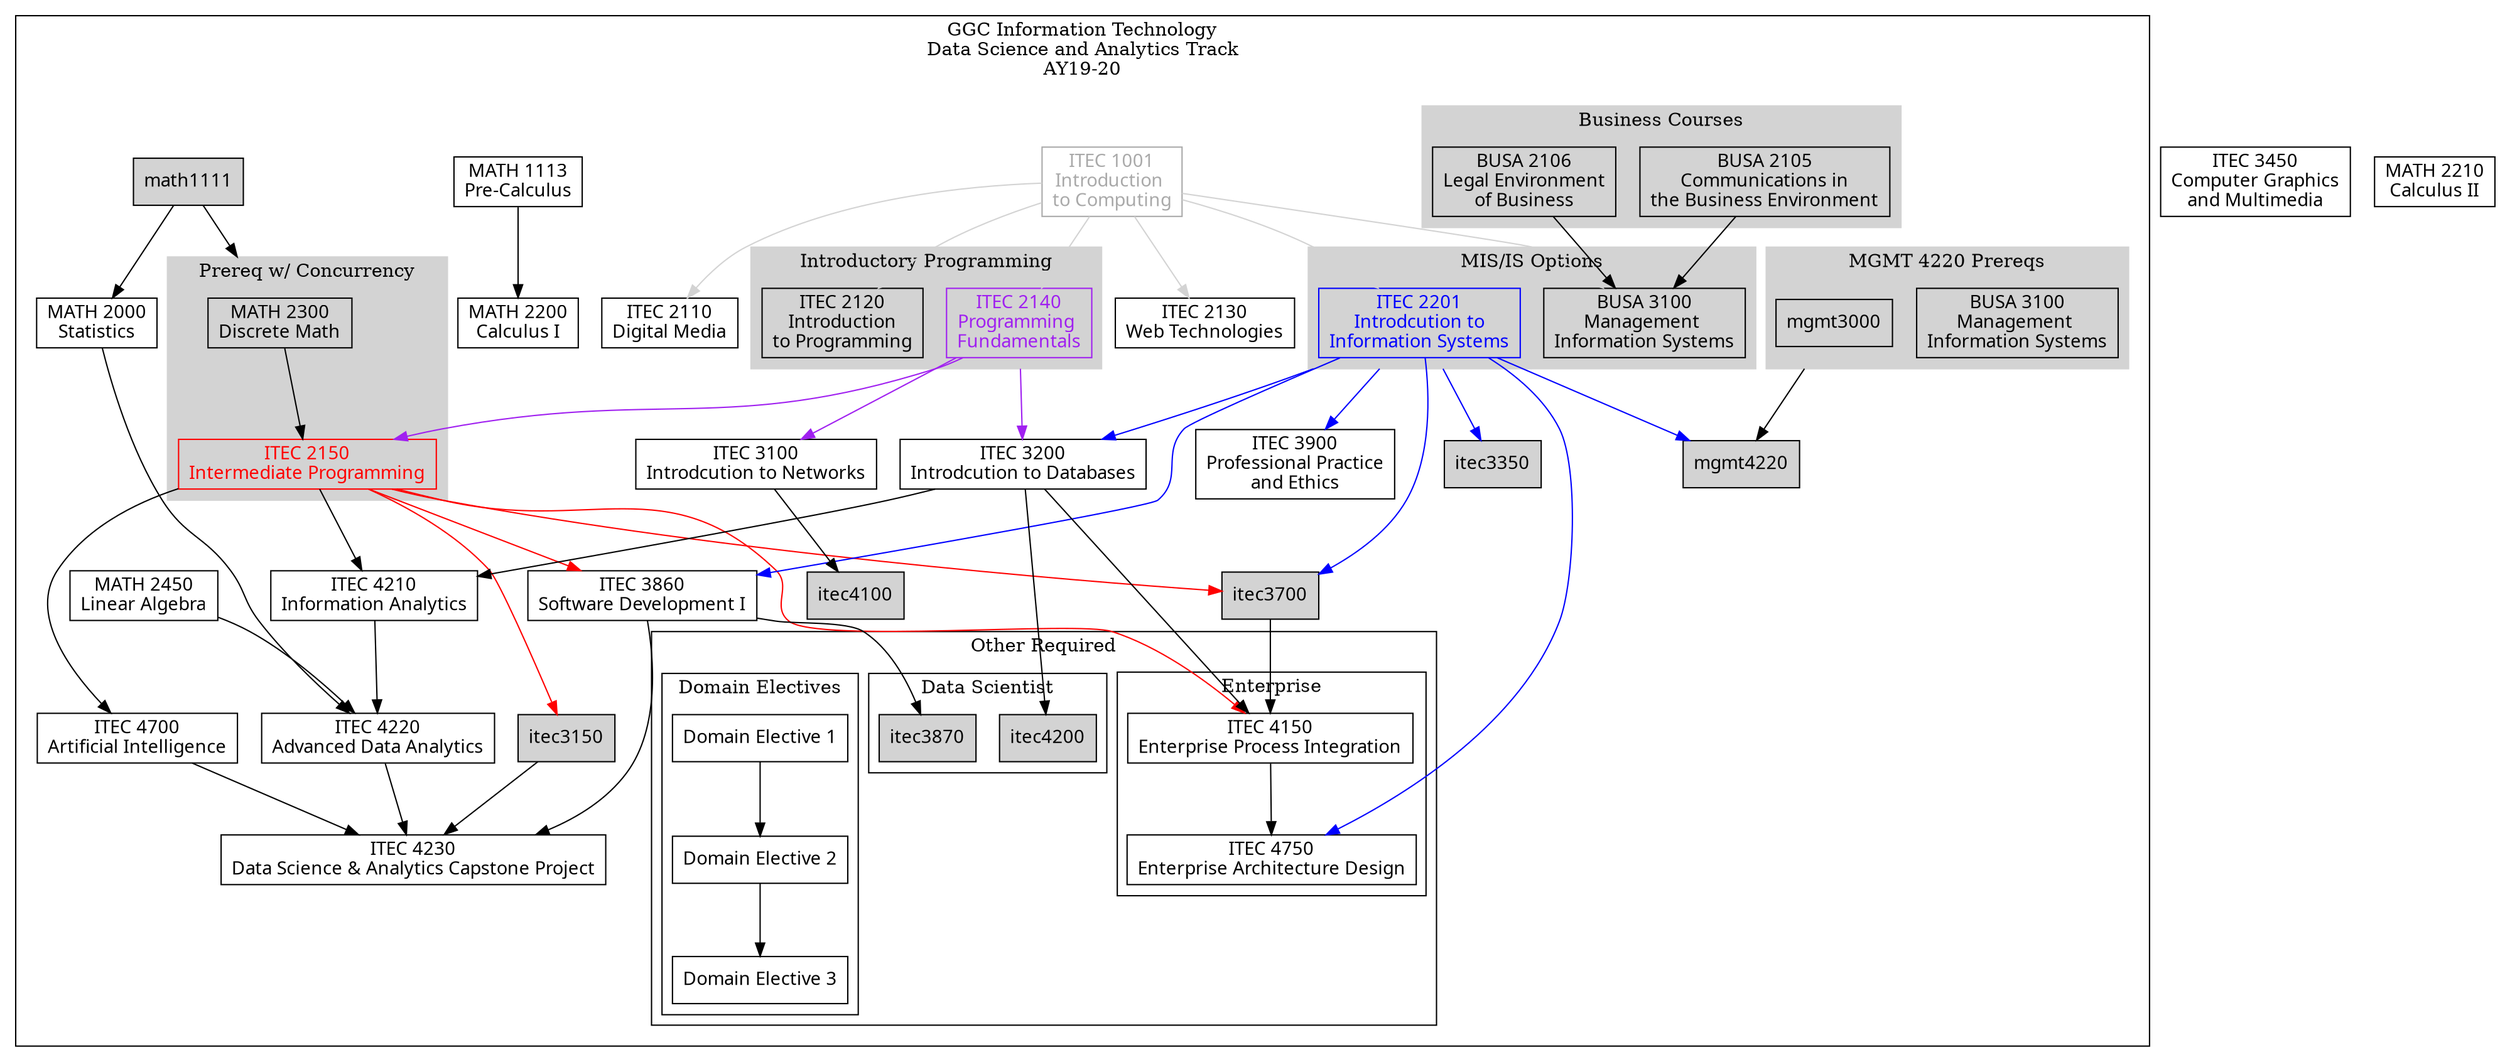 digraph G {

    node [shape = record, fontname="Sans serif" fontsize="14"];
    compound = true //  needed to link clusters and nodes
    splines = true
    ranksep=0.75

    // itec1001[label = "ITEC 1001\nIntroduction \nto Computing" color=darkgray fontcolor=darkgray]
    // itec2110[label = "ITEC 2110\nDigital Media"]
    // itec2120[label = "ITEC 2120\nIntroduction\nto Programming"]
    // itec2130[label = "ITEC 2130\nWeb Technologies"]
    // itec2140[label = "ITEC 2140\nProgramming \nFundamentals" color=purple fontcolor=purple]
    // itec2150[label = "ITEC 2150\nIntermediate Programming" color=red fontcolor=red]
    // itec3150[label = "ITEC 3150\nAdvanced Programming"]
    // itec2201[label = "ITEC 2201\nIntrodcution to\nInformation Systems" color=blue fontcolor=blue]
    // itec3100[label = "ITEC 3100\nIntrodcution to Networks"]
    // itec3200[label = "ITEC 3200\nIntrodcution to Databases"]
    // // itec3300[label = "ITEC 3300\nInformation Security"]
    // itec3350[label = "ITEC 3350\nDigital Commerce"]
    // // itec3450[label = "ITEC 3450\nComputer Graphics\nand Multimedia"]
    // // itec3600[label = "ITEC 3600\nOperating Systems"]
    // itec3700[label = "ITEC 3700\nSystems Analysis\nand Design"]
    // itec3860[label = "ITEC 3860\nSoftware Development I"]
    // itec3870[label = "ITEC 3870\nSoftware Development II"]
    // itec3900[label = "ITEC 3900\nProfessional Practice\nand Ethics"]
    // itec4100[label = "ITEC 4100\nAdvanced Networks"]
    // itec4150[label = "ITEC 4150\nEnterprise Process Integration"]
    // itec4200[label = "ITEC 4200\nAdvanced Databases"]
    // itec4210[label = "ITEC 4210\nInformation Analytics"]
    // itec4220[label = "ITEC 4220\nAdvanced Data Analytics"]
    // itec4230[label = "ITEC 4230\nData Science & Analytics Capstone Project"]
    // // itec4260[label = "ITEC 4260\nSoftware Testing and QA"]
    // // itec4320[label = "ITEC 4320\nInternet Security"]
    // // itec4330[label = "ITEC 4330\nSystems Administration"]
    // itec4750[label = "ITEC 4750\nEnterprise Architecture Design"]
    // // itec4810[label = "ITEC 4810\nIT Project I"]
    // // itec4860[label = "ITEC 4860\nSoftware Development\nProject"]
    // // itec4450[label = "ITEC 4450\nWeb Development"]
    // // itec4550[label = "ITEC 4550\nMobile Application\nDevelopment"]
    // // itec4650[label = "ITEC 4650\nGame Development"]
    // // itec4900[label = "ITEC 4900\nInformation Technology Internship"]
    // // stec4500[label = "STEC 4500\nUndergraduate Research"]
    // itec4700[label = "ITEC 4700\nArtificial Intelligence"]
    // // areaF[label = "Area F Completed"]
    // // instructorapproval[label = "Instructor Approval"]

    // // acct2101[label = "ACCT 2101\nIntroduction to Financial Accounting"]
    // // acct2102[label = "ACCT 2102\nIntroduction to Mangerial Accounting"]
    // busa2105[label = "BUSA 2105\nCommunications in\nthe Business Environment"]
    // busa2106[label = "BUSA 2106\nLegal Environment\nof Business"]
    // busa3100[label = "BUSA 3100\nManagement \nInformation Systems"]
    // busb3100[label = "BUSA 3100\nManagement \nInformation Systems"] //  a hack, a copy
    
    // mgmt3000[label = "MGMT 3000\nPrinciples of\nManagement"]
    // mgmt4220[label = "MGMT 4220\nProject Management"]

    // math1111[label = "MATH 1111\nCollege Algebra"]
    // math2300[label = "MATH 2300\nDiscrete Math"]
    // math1113[label = "MATH 1113\nPre-Calculus"]
    // math2000[label = "MATH 2000\nStatistics"]
    // math2200[label = "MATH 2200\nCalculus I"]
    // // math2210[label = "MATH 2210\nCalculus II"]
    // math2450[label = "MATH 2450\nLinear Algebra"]

    // // phys2211k[label = "PHYS 2211K\nPrinciples of\nPhysics I"]
    // // phys2212k[label = "PHYS 2212K\nPrinciples of\nPhysics II"]

    // // biol1107k[label = "BIOL 1107K\nPrinciples of\nBiology I"]
    // // biol1108k[label = "BIOL 1107K\nPrinciples of\nBiology II"]

    // domain1[label = "Domain Elective 1"]
    // domain2[label = "Domain Elective 2"]
    // domain3[label = "Domain Elective 3"]

     // All
    itec1001[label = "ITEC 1001\nIntroduction \nto Computing" color=darkgray fontcolor=darkgray]
    itec2110[label = "ITEC 2110\nDigital Media"]
    itec2120[label = "ITEC 2120\nIntroduction\nto Programming"]
    itec2130[label = "ITEC 2130\nWeb Technologies"]
    itec2140[label = "ITEC 2140\nProgramming \nFundamentals" color=purple fontcolor=purple]
    itec2150[label = "ITEC 2150\nIntermediate Programming" color=red fontcolor=red]
    itec2201[label = "ITEC 2201\nIntrodcution to\nInformation Systems" color=blue fontcolor=blue]
    itec3100[label = "ITEC 3100\nIntrodcution to Networks"]
    itec3200[label = "ITEC 3200\nIntrodcution to Databases"]
    itec3450[label = "ITEC 3450\nComputer Graphics\nand Multimedia"]
    itec3900[label = "ITEC 3900\nProfessional Practice\nand Ethics"]
    busa2105[label = "BUSA 2105\nCommunications in\nthe Business Environment"]
    busa2106[label = "BUSA 2106\nLegal Environment\nof Business"]
    busa3100[label = "BUSA 3100\nManagement \nInformation Systems"]
    math1113[label = "MATH 1113\nPre-Calculus"]
    math2300[label = "MATH 2300\nDiscrete Math"]
    math2000[label = "MATH 2000\nStatistics"]
    math2200[label = "MATH 2200\nCalculus I"]

    // Software Development 
    // itec3150[label = "ITEC 3150\nAdvanced Programming"]
    // itec3700[label = "ITEC 3700\nSystems Analysis\nand Design"]
    // itec3860[label = "ITEC 3860\nSoftware Development I"]
    // itec3870[label = "ITEC 3870\nSoftware Development II"]
    // itec4100[label = "ITEC 4100\nAdvanced Networks"]
    // itec4260[label = "ITEC 4260\nSoftware Testing and QA"]
    // itec4860[label = "ITEC 4860\nSoftware Development\nProject"]
    // itec4450[label = "ITEC 4450\nWeb Development"]
    // itec4550[label = "ITEC 4550\nMobile Application\nDevelopment"]
    // itec4650[label = "ITEC 4650\nGame Development"]
    // math2210[label = "MATH 2210\nCalculus II"]
    // math2450[label = "MATH 2450\nLinear Algebra"]
    // phys2211k[label = "PHYS 2211K\nPrinciples of\nPhysics I"]
    // phys2212k[label = "PHYS 2212K\nPrinciples of\nPhysics II"]
    // biol1107k[label = "BIOL 1107K\nPrinciples of\nBiology I"]
    // biol1108k[label = "BIOL 1107K\nPrinciples of\nBiology II"]

    //Systems and Seurity
    // itec3300[label = "ITEC 3300\nInformation Security"]
    // itec3600[label = "ITEC 3600\nOperating Systems"]
    // itec3700[label = "ITEC 3700\nSystems Analysis\nand Design"]
    // itec4100[label = "ITEC 4100\nAdvanced Networks"]
    // itec4200[label = "ITEC 4200\nAdvanced Databases"]
    // itec4320[label = "ITEC 4320\nInternet Security"]
    // itec4330[label = "ITEC 4330\nSystems Administration"]
    // itec4450[label = "ITEC 4450\nWeb Development"]
    // itec4810[label = "ITEC 4810\nIT Project I"]
    // math2210[label = "MATH 2210\nCalculus II"]
    // math2450[label = "MATH 2450\nLinear Algebra"]
    // phys2211k[label = "PHYS 2211K\nPrinciples of\nPhysics I"]
    // phys2212k[label = "PHYS 2212K\nPrinciples of\nPhysics II"]
    // biol1107k[label = "BIOL 1107K\nPrinciples of\nBiology I"]
    // biol1108k[label = "BIOL 1107K\nPrinciples of\nBiology II"]

    // Enterprise Systems
    // itec3350[label = "ITEC 3350\nDigital Commerce"]
    // itec3700[label = "ITEC 3700\nSystems Analysis\nand Design"]
    // itec4150[label = "ITEC 4150\nEnterprise Process Integration"]
    // itec4200[label = "ITEC 4200\nAdvanced Databases"]
    // itec4210[label = "ITEC 4210\nInformation Analytics"]
    // itec4750[label = "ITEC 4750\nEnterprise Architecture Design"]
    // itec4900[label = "ITEC 4900\nInformation Technology Internship"]
    // stec4500[label = "STEC 4500\nUndergraduate Research"]
    // areaF[label = "Area F Completed"]
    // instructorapproval[label = "Instructor Approval"]
    // acct2101[label = "ACCT 2101\nIntroduction to Financial Accounting"]
    // acct2102[label = "ACCT 2102\nIntroduction to Mangerial Accounting"]
    // mgmt3000[label = "MGMT 3000\nPrinciples of\nManagement"]
    // mgmt4220[label = "MGMT 4220\nProject Management"]

    // Data Science and Analytics
    itec3860[label = "ITEC 3860\nSoftware Development I"]
    itec4150[label = "ITEC 4150\nEnterprise Process Integration"]
    itec4210[label = "ITEC 4210\nInformation Analytics"]
    itec4220[label = "ITEC 4220\nAdvanced Data Analytics"]
    itec4230[label = "ITEC 4230\nData Science & Analytics Capstone Project"]
    itec4750[label = "ITEC 4750\nEnterprise Architecture Design"]
    itec4700[label = "ITEC 4700\nArtificial Intelligence"]
    busb3100[label = "BUSA 3100\nManagement \nInformation Systems"] //  a hack, a copy for DSA 
    domain1[label = "Domain Elective 1"]
    domain2[label = "Domain Elective 2"]
    domain3[label = "Domain Elective 3"]
    math2210[label = "MATH 2210\nCalculus II"]
    math2450[label = "MATH 2450\nLinear Algebra"]

    // Digital Media
    // itec3450[label = "ITEC 3450\nComputer Graphics\nand Multimedia"]
    // itec4110[label = "ITEC 4110\nDigital Media Capstone Project"]
    // itec4130[label = "ITEC 4130\nHuman Computer Interaction"]
    // itec4450[label = "ITEC 4450\nWeb Development"]
    // itec4550[label = "ITEC 4550\nMobile Application\nDevelopment"]
    // itec4650[label = "ITEC 4650\nGame Development"]
    // areaC[label = "Area C Completed"]
    // arts2010[label = "ARTS 2010\nDrawing I"]
    // arts2020[label = "ARTS 2020\nDrawing II"]
    // math1111[label = "MATH 1111\nCollege Algebra"]
    // engl1101[label = "ENGL 1101\nEnglish Composition I"]
    // engl1102[label = "ENGL 1102\nEnglish Composition II"]
    // engl3880[label = "ENGL 3880\nWriting and Digital Media"]
    // film1005[label = "FILM 1005\nIntroduction\nto Film"] 
    // film3010[label = "FILM 3010\nVideo Production I"]
    // musc3050[label = "MUSC 3050\nMusic Theory I"]
    // musc3550[label = "MUSC 3550\nMusic Production and Sound Design"]


    subgraph clusterdsa {
        label="GGC Information Technology\nData Science and Analytics Track\nAY19-20"

        subgraph clusterrequired {
            label=""
            node [style=filled];
            style=filled;

            color="#FFFFFF";

            itec1001 -> itec2110 [color=lightgray]

            itec1001 -> itec2120 [color=lightgray]
            itec1001 -> itec2130 [color=lightgray]
            itec1001 -> itec2201 [color=lightgray]
            itec1001 -> busa3100 [color=lightgray]
            itec2140 -> itec2150 [color=purple]
            itec2140 -> itec3100 [color=purple]
            itec2201 -> itec3200 [ltail=cluster22013100 color=blue]
            itec2140 -> itec3200 [ltail=cluster21202140 color=purple]

            itec2201 -> itec3350 [ltail=cluster22013100 color=blue]
            itec2150 -> itec4150 [color=red]
            itec3200 -> itec4150
            itec3700 -> itec4150
            itec2201 -> itec4750 [color=blue]
            itec4150 -> itec4750
            itec2201 -> mgmt4220 [color=blue]
            mgmt3000 -> mgmt4220 [ltail=cluster30003100]

            busa2106 -> busa3100
            busa2105 -> busa3100
            itec1001 -> itec2140 [color=lightgray]
            itec2150 -> itec3150 [lltail=clusterdiscrete color=red]

            itec2150 -> itec3700 [lltail=clusterdiscrete color=red]
            itec2201 -> itec3700 [color=blue]

            itec2150 -> itec3860 [color=red]
            itec2201 -> itec3860 [color=blue]
            itec3860 -> itec3870
            itec2201 -> itec3900 [ltail=cluster22013100 color=blue]
            itec2150 -> itec4210
            itec3200 -> itec4210
            itec4210 -> itec4220
            math2000 -> itec4220
            math2450 -> itec4220
            itec3860 -> itec4230
            itec4220 -> itec4230
            itec3150 -> itec4230
            itec4700 -> itec4230
            itec2150 -> itec4700


            math1113 -> math2200
            math1111 -> math2000
            math1111 -> math2300 [lhead=clusterdiscrete]
           
            itec3100 -> itec4100
            itec3200 -> itec4200

            subgraph cluster21202140 {
                label = "Introductory Programming";
                color=lightgrey;
                itec2120
                itec2140
            }
            subgraph cluster30003100 {
                label = "MGMT 4220 Prereqs";
                color=lightgrey;
                busb3100
                mgmt3000
                
            }
            subgraph cluster22013100 {
                label = "MIS/IS Options";
                color=lightgrey;
                busa3100
                itec2201
            }
            subgraph cluster21052106 {
                label = "Business Courses"
                color=lightgrey;
                busa2105
                busa2106
            }
            
            subgraph clusterdiscrete {
                label = "Prereq w/ Concurrency";
                node [style=filled];
                style=filled;
                color=lightgrey;
                math2300 -> itec2150
            }

            subgraph clusterotherrequired {
                label = "Other Required"
                node [style=filled];
                style=filled;
                graph[style=solid]
                color=black;

                subgraph clusteritecopt1 {
                    label = "Enterprise";
                    itec4150
                    itec4750
                }

                subgraph clusteritecopt2 {
                    label = "Data Scientist";
                    itec3870
                    itec4200
                }

                subgraph clusterdomain {
                    label = "Domain Electives";
                    domain1 -> domain2 -> domain3
                }               
            }
        }    
    }
}
